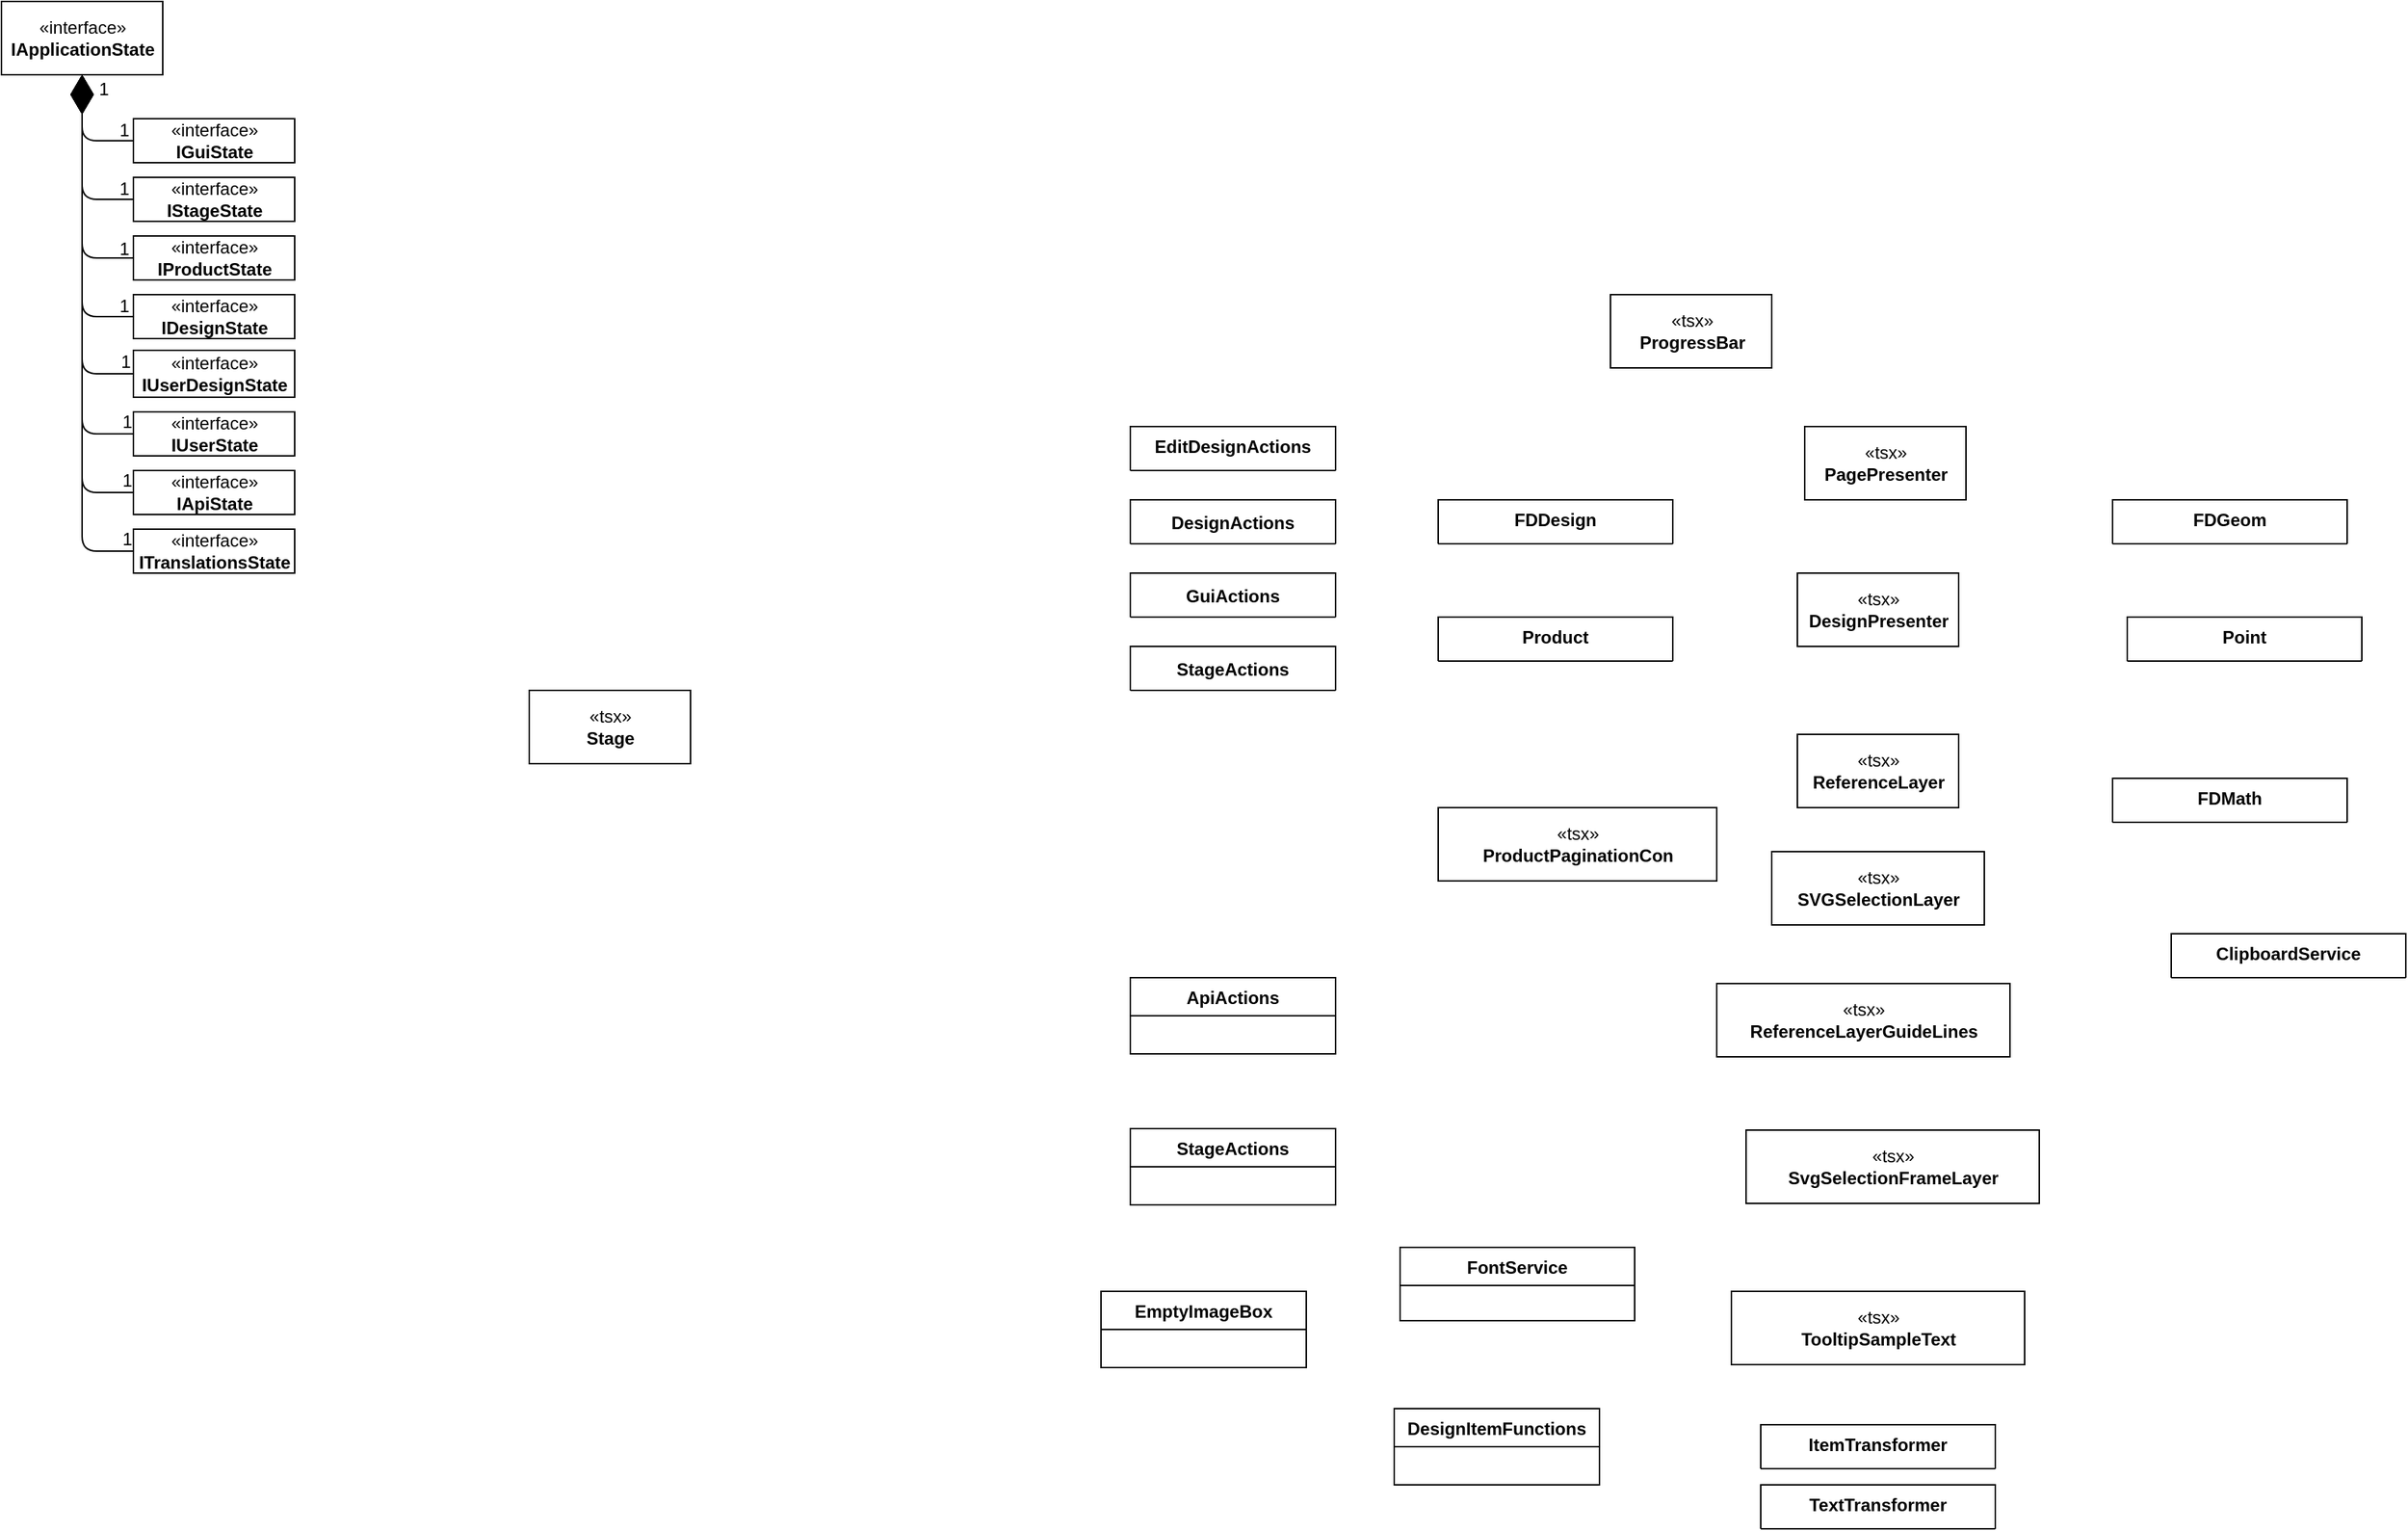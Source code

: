 <mxfile version="14.6.3" type="github">
  <diagram id="sHHXUBpPKTP9ShhOn8tn" name="Page-1">
    <mxGraphModel dx="1554" dy="893" grid="1" gridSize="10" guides="1" tooltips="1" connect="1" arrows="1" fold="1" page="1" pageScale="1" pageWidth="827" pageHeight="1169" math="0" shadow="0">
      <root>
        <mxCell id="0" />
        <mxCell id="1" parent="0" />
        <mxCell id="fCbyI0XBeLSICCpyAqF7-39" value="«tsx»&lt;br&gt;&lt;b&gt;Stage&lt;/b&gt;" style="html=1;" vertex="1" parent="1">
          <mxGeometry x="400" y="510" width="110" height="50" as="geometry" />
        </mxCell>
        <mxCell id="fCbyI0XBeLSICCpyAqF7-40" value="«tsx»&lt;br&gt;&lt;span style=&quot;font-weight: bold&quot;&gt;ProgressBar&lt;/span&gt;" style="html=1;" vertex="1" parent="1">
          <mxGeometry x="1137.5" y="240" width="110" height="50" as="geometry" />
        </mxCell>
        <mxCell id="fCbyI0XBeLSICCpyAqF7-42" value="«tsx»&lt;br&gt;&lt;span style=&quot;font-weight: bold&quot;&gt;PagePresenter&lt;/span&gt;" style="html=1;" vertex="1" parent="1">
          <mxGeometry x="1270" y="330" width="110" height="50" as="geometry" />
        </mxCell>
        <mxCell id="fCbyI0XBeLSICCpyAqF7-43" value="«tsx»&lt;br&gt;&lt;span style=&quot;font-weight: bold&quot;&gt;DesignPresenter&lt;/span&gt;" style="html=1;" vertex="1" parent="1">
          <mxGeometry x="1265" y="430" width="110" height="50" as="geometry" />
        </mxCell>
        <mxCell id="fCbyI0XBeLSICCpyAqF7-44" value="«tsx»&lt;br&gt;&lt;span style=&quot;font-weight: bold&quot;&gt;ReferenceLayer&lt;/span&gt;" style="html=1;" vertex="1" parent="1">
          <mxGeometry x="1265" y="540" width="110" height="50" as="geometry" />
        </mxCell>
        <mxCell id="fCbyI0XBeLSICCpyAqF7-45" value="«tsx»&lt;br&gt;&lt;span style=&quot;font-weight: bold&quot;&gt;SVGSelectionLayer&lt;/span&gt;" style="html=1;" vertex="1" parent="1">
          <mxGeometry x="1247.5" y="620" width="145" height="50" as="geometry" />
        </mxCell>
        <mxCell id="fCbyI0XBeLSICCpyAqF7-46" value="«tsx»&lt;br&gt;&lt;span style=&quot;font-weight: bold&quot;&gt;ReferenceLayerGuideLines&lt;/span&gt;" style="html=1;" vertex="1" parent="1">
          <mxGeometry x="1210" y="710" width="200" height="50" as="geometry" />
        </mxCell>
        <mxCell id="fCbyI0XBeLSICCpyAqF7-47" value="«tsx»&lt;br&gt;&lt;span style=&quot;font-weight: bold&quot;&gt;SvgSelectionFrameLayer&lt;/span&gt;" style="html=1;" vertex="1" parent="1">
          <mxGeometry x="1230" y="810" width="200" height="50" as="geometry" />
        </mxCell>
        <mxCell id="fCbyI0XBeLSICCpyAqF7-48" value="«tsx»&lt;br&gt;&lt;span style=&quot;font-weight: bold&quot;&gt;TooltipSampleText&lt;/span&gt;" style="html=1;" vertex="1" parent="1">
          <mxGeometry x="1220" y="920" width="200" height="50" as="geometry" />
        </mxCell>
        <mxCell id="fCbyI0XBeLSICCpyAqF7-49" value="«tsx»&lt;br&gt;&lt;b&gt;ProductPaginationCon&lt;/b&gt;" style="html=1;" vertex="1" parent="1">
          <mxGeometry x="1020" y="590" width="190" height="50" as="geometry" />
        </mxCell>
        <mxCell id="fCbyI0XBeLSICCpyAqF7-50" value="EditDesignActions" style="swimlane;fontStyle=1;align=center;verticalAlign=top;childLayout=stackLayout;horizontal=1;startSize=52;horizontalStack=0;resizeParent=1;resizeParentMax=0;resizeLast=0;collapsible=1;marginBottom=0;" vertex="1" parent="1">
          <mxGeometry x="810" y="330" width="140" height="30" as="geometry" />
        </mxCell>
        <mxCell id="fCbyI0XBeLSICCpyAqF7-54" value="DesignActions" style="swimlane;fontStyle=1;childLayout=stackLayout;horizontal=1;startSize=76;fillColor=none;horizontalStack=0;resizeParent=1;resizeParentMax=0;resizeLast=0;collapsible=1;marginBottom=0;" vertex="1" parent="1">
          <mxGeometry x="810" y="380" width="140" height="30" as="geometry" />
        </mxCell>
        <mxCell id="fCbyI0XBeLSICCpyAqF7-58" value="GuiActions" style="swimlane;fontStyle=1;childLayout=stackLayout;horizontal=1;startSize=52;fillColor=none;horizontalStack=0;resizeParent=1;resizeParentMax=0;resizeLast=0;collapsible=1;marginBottom=0;" vertex="1" parent="1">
          <mxGeometry x="810" y="430" width="140" height="30" as="geometry" />
        </mxCell>
        <mxCell id="fCbyI0XBeLSICCpyAqF7-62" value="StageActions" style="swimlane;fontStyle=1;childLayout=stackLayout;horizontal=1;startSize=52;fillColor=none;horizontalStack=0;resizeParent=1;resizeParentMax=0;resizeLast=0;collapsible=1;marginBottom=0;" vertex="1" parent="1">
          <mxGeometry x="810" y="480" width="140" height="30" as="geometry" />
        </mxCell>
        <mxCell id="fCbyI0XBeLSICCpyAqF7-66" value="ApiActions" style="swimlane;fontStyle=1;childLayout=stackLayout;horizontal=1;startSize=26;fillColor=none;horizontalStack=0;resizeParent=1;resizeParentMax=0;resizeLast=0;collapsible=1;marginBottom=0;" vertex="1" parent="1">
          <mxGeometry x="810" y="706" width="140" height="52" as="geometry" />
        </mxCell>
        <mxCell id="fCbyI0XBeLSICCpyAqF7-70" value="StageActions" style="swimlane;fontStyle=1;childLayout=stackLayout;horizontal=1;startSize=26;fillColor=none;horizontalStack=0;resizeParent=1;resizeParentMax=0;resizeLast=0;collapsible=1;marginBottom=0;" vertex="1" parent="1">
          <mxGeometry x="810" y="809" width="140" height="52" as="geometry" />
        </mxCell>
        <mxCell id="fCbyI0XBeLSICCpyAqF7-71" value="FontService" style="swimlane;fontStyle=1;align=center;verticalAlign=top;childLayout=stackLayout;horizontal=1;startSize=26;horizontalStack=0;resizeParent=1;resizeParentMax=0;resizeLast=0;collapsible=1;marginBottom=0;" vertex="1" parent="1">
          <mxGeometry x="994" y="890" width="160" height="50" as="geometry" />
        </mxCell>
        <mxCell id="fCbyI0XBeLSICCpyAqF7-75" value="EmptyImageBox" style="swimlane;fontStyle=1;childLayout=stackLayout;horizontal=1;startSize=26;fillColor=none;horizontalStack=0;resizeParent=1;resizeParentMax=0;resizeLast=0;collapsible=1;marginBottom=0;" vertex="1" parent="1">
          <mxGeometry x="790" y="920" width="140" height="52" as="geometry" />
        </mxCell>
        <mxCell id="fCbyI0XBeLSICCpyAqF7-79" value="DesignItemFunctions" style="swimlane;fontStyle=1;childLayout=stackLayout;horizontal=1;startSize=26;fillColor=none;horizontalStack=0;resizeParent=1;resizeParentMax=0;resizeLast=0;collapsible=1;marginBottom=0;" vertex="1" parent="1">
          <mxGeometry x="990" y="1000" width="140" height="52" as="geometry" />
        </mxCell>
        <mxCell id="fCbyI0XBeLSICCpyAqF7-83" value="ItemTransformer" style="swimlane;fontStyle=1;align=center;verticalAlign=top;childLayout=stackLayout;horizontal=1;startSize=34;horizontalStack=0;resizeParent=1;resizeParentMax=0;resizeLast=0;collapsible=1;marginBottom=0;" vertex="1" parent="1">
          <mxGeometry x="1240" y="1011" width="160" height="30" as="geometry" />
        </mxCell>
        <mxCell id="fCbyI0XBeLSICCpyAqF7-87" value="TextTransformer" style="swimlane;fontStyle=1;align=center;verticalAlign=top;childLayout=stackLayout;horizontal=1;startSize=34;horizontalStack=0;resizeParent=1;resizeParentMax=0;resizeLast=0;collapsible=1;marginBottom=0;" vertex="1" parent="1">
          <mxGeometry x="1240" y="1052" width="160" height="30" as="geometry" />
        </mxCell>
        <mxCell id="fCbyI0XBeLSICCpyAqF7-92" value="FDDesign" style="swimlane;fontStyle=1;align=center;verticalAlign=top;childLayout=stackLayout;horizontal=1;startSize=34;horizontalStack=0;resizeParent=1;resizeParentMax=0;resizeLast=0;collapsible=1;marginBottom=0;" vertex="1" parent="1">
          <mxGeometry x="1020" y="380" width="160" height="30" as="geometry" />
        </mxCell>
        <mxCell id="fCbyI0XBeLSICCpyAqF7-96" value="Product" style="swimlane;fontStyle=1;align=center;verticalAlign=top;childLayout=stackLayout;horizontal=1;startSize=52;horizontalStack=0;resizeParent=1;resizeParentMax=0;resizeLast=0;collapsible=1;marginBottom=0;" vertex="1" parent="1">
          <mxGeometry x="1020" y="460" width="160" height="30" as="geometry" />
        </mxCell>
        <mxCell id="fCbyI0XBeLSICCpyAqF7-100" value="FDGeom" style="swimlane;fontStyle=1;align=center;verticalAlign=top;childLayout=stackLayout;horizontal=1;startSize=50;horizontalStack=0;resizeParent=1;resizeParentMax=0;resizeLast=0;collapsible=1;marginBottom=0;" vertex="1" parent="1">
          <mxGeometry x="1480" y="380" width="160" height="30" as="geometry" />
        </mxCell>
        <mxCell id="fCbyI0XBeLSICCpyAqF7-101" value="Point" style="swimlane;fontStyle=1;align=center;verticalAlign=top;childLayout=stackLayout;horizontal=1;startSize=50;horizontalStack=0;resizeParent=1;resizeParentMax=0;resizeLast=0;collapsible=1;marginBottom=0;" vertex="1" parent="1">
          <mxGeometry x="1490" y="460" width="160" height="30" as="geometry" />
        </mxCell>
        <mxCell id="fCbyI0XBeLSICCpyAqF7-102" value="FDMath" style="swimlane;fontStyle=1;align=center;verticalAlign=top;childLayout=stackLayout;horizontal=1;startSize=50;horizontalStack=0;resizeParent=1;resizeParentMax=0;resizeLast=0;collapsible=1;marginBottom=0;" vertex="1" parent="1">
          <mxGeometry x="1480" y="570" width="160" height="30" as="geometry" />
        </mxCell>
        <mxCell id="fCbyI0XBeLSICCpyAqF7-103" value="ClipboardService" style="swimlane;fontStyle=1;align=center;verticalAlign=top;childLayout=stackLayout;horizontal=1;startSize=50;horizontalStack=0;resizeParent=1;resizeParentMax=0;resizeLast=0;collapsible=1;marginBottom=0;" vertex="1" parent="1">
          <mxGeometry x="1520" y="676" width="160" height="30" as="geometry" />
        </mxCell>
        <mxCell id="fCbyI0XBeLSICCpyAqF7-136" value="" style="group" vertex="1" connectable="0" parent="1">
          <mxGeometry x="40" y="40" width="200" height="390" as="geometry" />
        </mxCell>
        <mxCell id="fCbyI0XBeLSICCpyAqF7-125" value="" style="group" vertex="1" connectable="0" parent="fCbyI0XBeLSICCpyAqF7-136">
          <mxGeometry width="200" height="390" as="geometry" />
        </mxCell>
        <mxCell id="fCbyI0XBeLSICCpyAqF7-36" value="«interface»&lt;br&gt;&lt;b&gt;IApplicationState&lt;/b&gt;" style="html=1;" vertex="1" parent="fCbyI0XBeLSICCpyAqF7-125">
          <mxGeometry width="110" height="50" as="geometry" />
        </mxCell>
        <mxCell id="fCbyI0XBeLSICCpyAqF7-104" value="«interface»&lt;br&gt;&lt;b&gt;IGuiState&lt;/b&gt;" style="html=1;" vertex="1" parent="fCbyI0XBeLSICCpyAqF7-125">
          <mxGeometry x="90" y="80" width="110" height="30" as="geometry" />
        </mxCell>
        <mxCell id="fCbyI0XBeLSICCpyAqF7-105" value="«interface»&lt;br&gt;&lt;b&gt;IStageState&lt;/b&gt;" style="html=1;" vertex="1" parent="fCbyI0XBeLSICCpyAqF7-125">
          <mxGeometry x="90" y="120" width="110" height="30" as="geometry" />
        </mxCell>
        <mxCell id="fCbyI0XBeLSICCpyAqF7-106" value="«interface»&lt;br&gt;&lt;b&gt;IProductState&lt;/b&gt;" style="html=1;" vertex="1" parent="fCbyI0XBeLSICCpyAqF7-125">
          <mxGeometry x="90" y="160" width="110" height="30" as="geometry" />
        </mxCell>
        <mxCell id="fCbyI0XBeLSICCpyAqF7-107" value="«interface»&lt;br&gt;&lt;b&gt;IDesignState&lt;/b&gt;" style="html=1;" vertex="1" parent="fCbyI0XBeLSICCpyAqF7-125">
          <mxGeometry x="90" y="200" width="110" height="30" as="geometry" />
        </mxCell>
        <mxCell id="fCbyI0XBeLSICCpyAqF7-108" value="«interface»&lt;br&gt;&lt;b&gt;IApiState&lt;/b&gt;" style="html=1;" vertex="1" parent="fCbyI0XBeLSICCpyAqF7-125">
          <mxGeometry x="90" y="320" width="110" height="30" as="geometry" />
        </mxCell>
        <mxCell id="fCbyI0XBeLSICCpyAqF7-109" value="«interface»&lt;br&gt;&lt;b&gt;ITranslationsState&lt;/b&gt;" style="html=1;" vertex="1" parent="fCbyI0XBeLSICCpyAqF7-125">
          <mxGeometry x="90" y="360" width="110" height="30" as="geometry" />
        </mxCell>
        <mxCell id="fCbyI0XBeLSICCpyAqF7-114" value="«interface»&lt;br&gt;&lt;b&gt;IUserState&lt;/b&gt;" style="html=1;" vertex="1" parent="fCbyI0XBeLSICCpyAqF7-125">
          <mxGeometry x="90" y="280" width="110" height="30" as="geometry" />
        </mxCell>
        <mxCell id="fCbyI0XBeLSICCpyAqF7-115" value="«interface»&lt;br&gt;&lt;b&gt;IUserDesignState&lt;/b&gt;" style="html=1;" vertex="1" parent="fCbyI0XBeLSICCpyAqF7-125">
          <mxGeometry x="90" y="238" width="110" height="32" as="geometry" />
        </mxCell>
        <mxCell id="fCbyI0XBeLSICCpyAqF7-116" value="" style="endArrow=diamondThin;endFill=1;endSize=24;html=1;entryX=0.5;entryY=1;entryDx=0;entryDy=0;exitX=0;exitY=0.5;exitDx=0;exitDy=0;jumpSize=6;" edge="1" parent="fCbyI0XBeLSICCpyAqF7-125" source="fCbyI0XBeLSICCpyAqF7-104" target="fCbyI0XBeLSICCpyAqF7-36">
          <mxGeometry width="160" relative="1" as="geometry">
            <mxPoint x="-80" y="250" as="sourcePoint" />
            <mxPoint x="80" y="250" as="targetPoint" />
            <Array as="points">
              <mxPoint x="55" y="95" />
            </Array>
          </mxGeometry>
        </mxCell>
        <mxCell id="fCbyI0XBeLSICCpyAqF7-118" value="" style="endArrow=diamondThin;endFill=1;endSize=24;html=1;entryX=0.5;entryY=1;entryDx=0;entryDy=0;exitX=0;exitY=0.5;exitDx=0;exitDy=0;" edge="1" parent="fCbyI0XBeLSICCpyAqF7-125" source="fCbyI0XBeLSICCpyAqF7-105" target="fCbyI0XBeLSICCpyAqF7-36">
          <mxGeometry width="160" relative="1" as="geometry">
            <mxPoint x="-100" y="300" as="sourcePoint" />
            <mxPoint x="60" y="300" as="targetPoint" />
            <Array as="points">
              <mxPoint x="55" y="135" />
            </Array>
          </mxGeometry>
        </mxCell>
        <mxCell id="fCbyI0XBeLSICCpyAqF7-119" value="" style="endArrow=diamondThin;endFill=1;endSize=24;html=1;entryX=0.5;entryY=1;entryDx=0;entryDy=0;exitX=0;exitY=0.5;exitDx=0;exitDy=0;" edge="1" parent="fCbyI0XBeLSICCpyAqF7-125" source="fCbyI0XBeLSICCpyAqF7-106" target="fCbyI0XBeLSICCpyAqF7-36">
          <mxGeometry width="160" relative="1" as="geometry">
            <mxPoint x="-90" y="320" as="sourcePoint" />
            <mxPoint x="70" y="320" as="targetPoint" />
            <Array as="points">
              <mxPoint x="55" y="175" />
            </Array>
          </mxGeometry>
        </mxCell>
        <mxCell id="fCbyI0XBeLSICCpyAqF7-120" value="" style="endArrow=diamondThin;endFill=1;endSize=24;html=1;entryX=0.5;entryY=1;entryDx=0;entryDy=0;exitX=0;exitY=0.5;exitDx=0;exitDy=0;" edge="1" parent="fCbyI0XBeLSICCpyAqF7-125" source="fCbyI0XBeLSICCpyAqF7-107" target="fCbyI0XBeLSICCpyAqF7-36">
          <mxGeometry width="160" relative="1" as="geometry">
            <mxPoint x="10" y="560" as="sourcePoint" />
            <mxPoint x="170" y="560" as="targetPoint" />
            <Array as="points">
              <mxPoint x="55" y="215" />
            </Array>
          </mxGeometry>
        </mxCell>
        <mxCell id="fCbyI0XBeLSICCpyAqF7-121" value="" style="endArrow=diamondThin;endFill=1;endSize=24;html=1;entryX=0.5;entryY=1;entryDx=0;entryDy=0;exitX=0;exitY=0.5;exitDx=0;exitDy=0;" edge="1" parent="fCbyI0XBeLSICCpyAqF7-125" source="fCbyI0XBeLSICCpyAqF7-115" target="fCbyI0XBeLSICCpyAqF7-36">
          <mxGeometry width="160" relative="1" as="geometry">
            <mxPoint x="100" y="510" as="sourcePoint" />
            <mxPoint x="260" y="510" as="targetPoint" />
            <Array as="points">
              <mxPoint x="55" y="254" />
            </Array>
          </mxGeometry>
        </mxCell>
        <mxCell id="fCbyI0XBeLSICCpyAqF7-122" value="" style="endArrow=diamondThin;endFill=1;endSize=24;html=1;exitX=0;exitY=0.5;exitDx=0;exitDy=0;" edge="1" parent="fCbyI0XBeLSICCpyAqF7-125" source="fCbyI0XBeLSICCpyAqF7-114" target="fCbyI0XBeLSICCpyAqF7-36">
          <mxGeometry width="160" relative="1" as="geometry">
            <mxPoint x="20" y="520" as="sourcePoint" />
            <mxPoint x="180" y="520" as="targetPoint" />
            <Array as="points">
              <mxPoint x="55" y="295" />
            </Array>
          </mxGeometry>
        </mxCell>
        <mxCell id="fCbyI0XBeLSICCpyAqF7-123" value="" style="endArrow=diamondThin;endFill=1;endSize=24;html=1;entryX=0.5;entryY=1;entryDx=0;entryDy=0;exitX=0;exitY=0.5;exitDx=0;exitDy=0;" edge="1" parent="fCbyI0XBeLSICCpyAqF7-125" source="fCbyI0XBeLSICCpyAqF7-108" target="fCbyI0XBeLSICCpyAqF7-36">
          <mxGeometry width="160" relative="1" as="geometry">
            <mxPoint x="60" y="510" as="sourcePoint" />
            <mxPoint x="220" y="510" as="targetPoint" />
            <Array as="points">
              <mxPoint x="55" y="335" />
            </Array>
          </mxGeometry>
        </mxCell>
        <mxCell id="fCbyI0XBeLSICCpyAqF7-124" value="" style="endArrow=diamondThin;endFill=1;endSize=24;html=1;entryX=0.5;entryY=1;entryDx=0;entryDy=0;exitX=0;exitY=0.5;exitDx=0;exitDy=0;" edge="1" parent="fCbyI0XBeLSICCpyAqF7-125" source="fCbyI0XBeLSICCpyAqF7-109" target="fCbyI0XBeLSICCpyAqF7-36">
          <mxGeometry width="160" relative="1" as="geometry">
            <mxPoint x="30" y="410" as="sourcePoint" />
            <mxPoint x="270" y="530" as="targetPoint" />
            <Array as="points">
              <mxPoint x="55" y="375" />
            </Array>
          </mxGeometry>
        </mxCell>
        <mxCell id="fCbyI0XBeLSICCpyAqF7-126" value="1" style="text;html=1;strokeColor=none;fillColor=none;align=center;verticalAlign=middle;whiteSpace=wrap;rounded=0;" vertex="1" parent="fCbyI0XBeLSICCpyAqF7-125">
          <mxGeometry x="50" y="50" width="40" height="20" as="geometry" />
        </mxCell>
        <mxCell id="fCbyI0XBeLSICCpyAqF7-127" value="1" style="text;html=1;strokeColor=none;fillColor=none;align=center;verticalAlign=middle;whiteSpace=wrap;rounded=0;" vertex="1" parent="fCbyI0XBeLSICCpyAqF7-125">
          <mxGeometry x="64" y="78" width="40" height="20" as="geometry" />
        </mxCell>
        <mxCell id="fCbyI0XBeLSICCpyAqF7-128" value="1" style="text;html=1;strokeColor=none;fillColor=none;align=center;verticalAlign=middle;whiteSpace=wrap;rounded=0;" vertex="1" parent="fCbyI0XBeLSICCpyAqF7-125">
          <mxGeometry x="64" y="118" width="40" height="20" as="geometry" />
        </mxCell>
        <mxCell id="fCbyI0XBeLSICCpyAqF7-129" value="1" style="text;html=1;strokeColor=none;fillColor=none;align=center;verticalAlign=middle;whiteSpace=wrap;rounded=0;" vertex="1" parent="fCbyI0XBeLSICCpyAqF7-125">
          <mxGeometry x="64" y="159" width="40" height="20" as="geometry" />
        </mxCell>
        <mxCell id="fCbyI0XBeLSICCpyAqF7-130" value="1" style="text;html=1;strokeColor=none;fillColor=none;align=center;verticalAlign=middle;whiteSpace=wrap;rounded=0;" vertex="1" parent="fCbyI0XBeLSICCpyAqF7-125">
          <mxGeometry x="64" y="198" width="40" height="20" as="geometry" />
        </mxCell>
        <mxCell id="fCbyI0XBeLSICCpyAqF7-131" value="1" style="text;html=1;strokeColor=none;fillColor=none;align=center;verticalAlign=middle;whiteSpace=wrap;rounded=0;" vertex="1" parent="fCbyI0XBeLSICCpyAqF7-136">
          <mxGeometry x="65" y="236" width="40" height="20" as="geometry" />
        </mxCell>
        <mxCell id="fCbyI0XBeLSICCpyAqF7-133" value="1" style="text;html=1;strokeColor=none;fillColor=none;align=center;verticalAlign=middle;whiteSpace=wrap;rounded=0;" vertex="1" parent="fCbyI0XBeLSICCpyAqF7-136">
          <mxGeometry x="66" y="277" width="40" height="20" as="geometry" />
        </mxCell>
        <mxCell id="fCbyI0XBeLSICCpyAqF7-134" value="1" style="text;html=1;strokeColor=none;fillColor=none;align=center;verticalAlign=middle;whiteSpace=wrap;rounded=0;" vertex="1" parent="fCbyI0XBeLSICCpyAqF7-136">
          <mxGeometry x="66" y="317" width="40" height="20" as="geometry" />
        </mxCell>
        <mxCell id="fCbyI0XBeLSICCpyAqF7-135" value="1" style="text;html=1;strokeColor=none;fillColor=none;align=center;verticalAlign=middle;whiteSpace=wrap;rounded=0;" vertex="1" parent="fCbyI0XBeLSICCpyAqF7-136">
          <mxGeometry x="66" y="357" width="40" height="20" as="geometry" />
        </mxCell>
      </root>
    </mxGraphModel>
  </diagram>
</mxfile>
